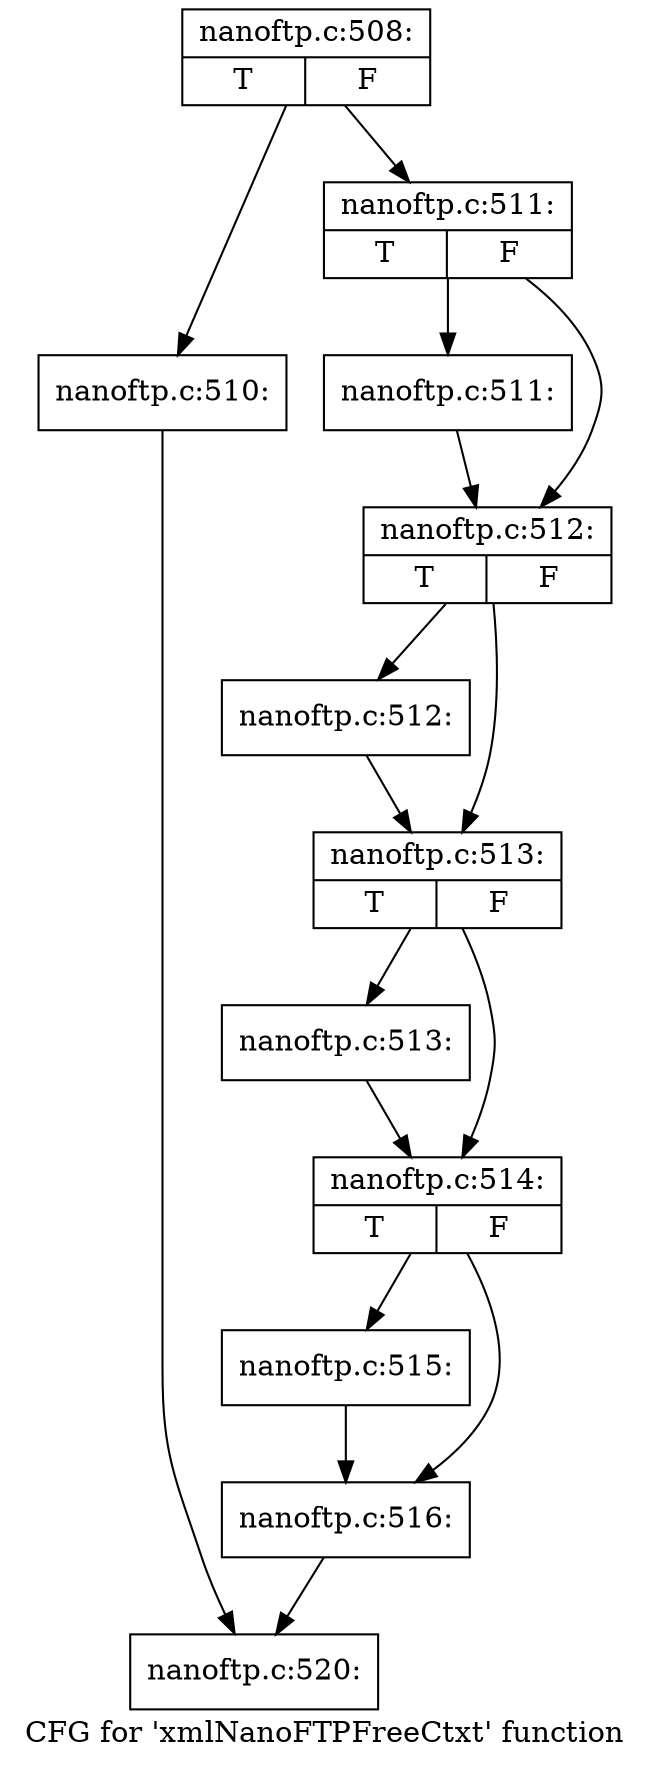 digraph "CFG for 'xmlNanoFTPFreeCtxt' function" {
	label="CFG for 'xmlNanoFTPFreeCtxt' function";

	Node0x3e71130 [shape=record,label="{nanoftp.c:508:|{<s0>T|<s1>F}}"];
	Node0x3e71130 -> Node0x3e74790;
	Node0x3e71130 -> Node0x3e747e0;
	Node0x3e74790 [shape=record,label="{nanoftp.c:510:}"];
	Node0x3e74790 -> Node0x3e74830;
	Node0x3e747e0 [shape=record,label="{nanoftp.c:511:|{<s0>T|<s1>F}}"];
	Node0x3e747e0 -> Node0x3e753a0;
	Node0x3e747e0 -> Node0x3e753f0;
	Node0x3e753a0 [shape=record,label="{nanoftp.c:511:}"];
	Node0x3e753a0 -> Node0x3e753f0;
	Node0x3e753f0 [shape=record,label="{nanoftp.c:512:|{<s0>T|<s1>F}}"];
	Node0x3e753f0 -> Node0x3e3ef30;
	Node0x3e753f0 -> Node0x3e3ef80;
	Node0x3e3ef30 [shape=record,label="{nanoftp.c:512:}"];
	Node0x3e3ef30 -> Node0x3e3ef80;
	Node0x3e3ef80 [shape=record,label="{nanoftp.c:513:|{<s0>T|<s1>F}}"];
	Node0x3e3ef80 -> Node0x3e76580;
	Node0x3e3ef80 -> Node0x3e765d0;
	Node0x3e76580 [shape=record,label="{nanoftp.c:513:}"];
	Node0x3e76580 -> Node0x3e765d0;
	Node0x3e765d0 [shape=record,label="{nanoftp.c:514:|{<s0>T|<s1>F}}"];
	Node0x3e765d0 -> Node0x3e76fa0;
	Node0x3e765d0 -> Node0x3e76ff0;
	Node0x3e76fa0 [shape=record,label="{nanoftp.c:515:}"];
	Node0x3e76fa0 -> Node0x3e76ff0;
	Node0x3e76ff0 [shape=record,label="{nanoftp.c:516:}"];
	Node0x3e76ff0 -> Node0x3e74830;
	Node0x3e74830 [shape=record,label="{nanoftp.c:520:}"];
}
